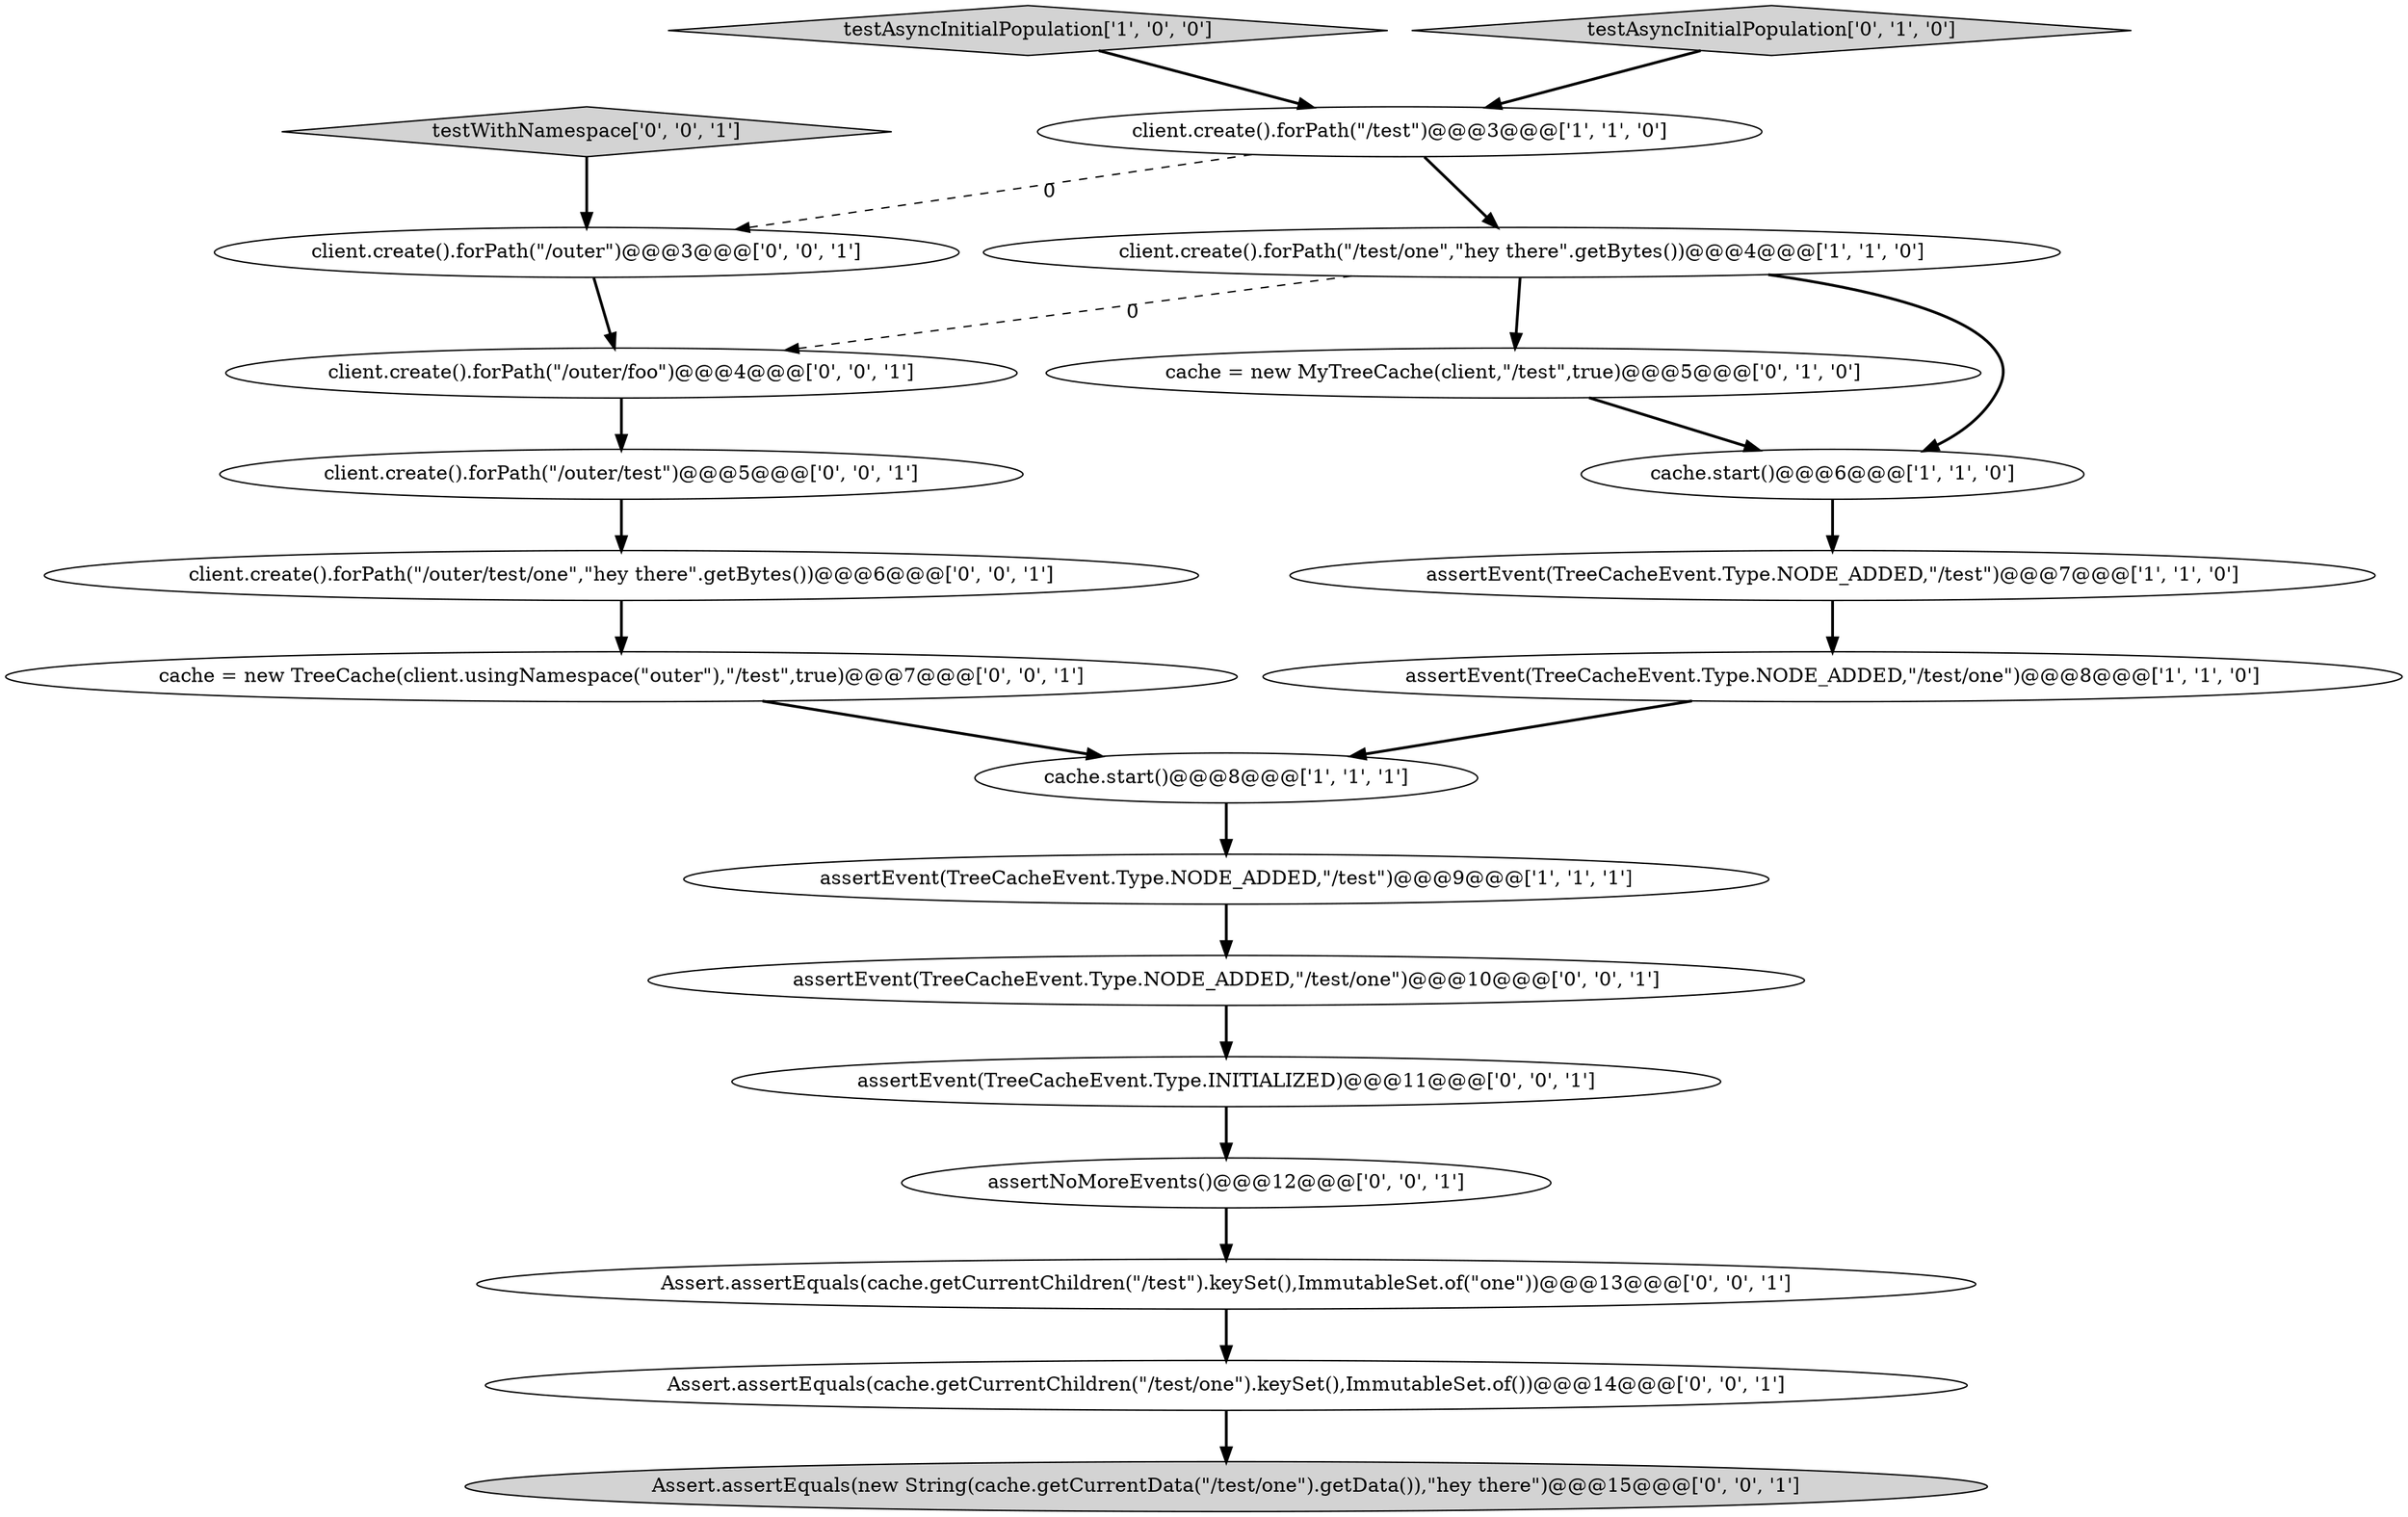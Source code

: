 digraph {
11 [style = filled, label = "testWithNamespace['0', '0', '1']", fillcolor = lightgray, shape = diamond image = "AAA0AAABBB3BBB"];
20 [style = filled, label = "client.create().forPath(\"/outer\")@@@3@@@['0', '0', '1']", fillcolor = white, shape = ellipse image = "AAA0AAABBB3BBB"];
14 [style = filled, label = "Assert.assertEquals(new String(cache.getCurrentData(\"/test/one\").getData()),\"hey there\")@@@15@@@['0', '0', '1']", fillcolor = lightgray, shape = ellipse image = "AAA0AAABBB3BBB"];
15 [style = filled, label = "client.create().forPath(\"/outer/test\")@@@5@@@['0', '0', '1']", fillcolor = white, shape = ellipse image = "AAA0AAABBB3BBB"];
10 [style = filled, label = "client.create().forPath(\"/outer/foo\")@@@4@@@['0', '0', '1']", fillcolor = white, shape = ellipse image = "AAA0AAABBB3BBB"];
12 [style = filled, label = "assertEvent(TreeCacheEvent.Type.INITIALIZED)@@@11@@@['0', '0', '1']", fillcolor = white, shape = ellipse image = "AAA0AAABBB3BBB"];
18 [style = filled, label = "assertEvent(TreeCacheEvent.Type.NODE_ADDED,\"/test/one\")@@@10@@@['0', '0', '1']", fillcolor = white, shape = ellipse image = "AAA0AAABBB3BBB"];
17 [style = filled, label = "Assert.assertEquals(cache.getCurrentChildren(\"/test/one\").keySet(),ImmutableSet.of())@@@14@@@['0', '0', '1']", fillcolor = white, shape = ellipse image = "AAA0AAABBB3BBB"];
19 [style = filled, label = "assertNoMoreEvents()@@@12@@@['0', '0', '1']", fillcolor = white, shape = ellipse image = "AAA0AAABBB3BBB"];
4 [style = filled, label = "client.create().forPath(\"/test\")@@@3@@@['1', '1', '0']", fillcolor = white, shape = ellipse image = "AAA0AAABBB1BBB"];
21 [style = filled, label = "client.create().forPath(\"/outer/test/one\",\"hey there\".getBytes())@@@6@@@['0', '0', '1']", fillcolor = white, shape = ellipse image = "AAA0AAABBB3BBB"];
9 [style = filled, label = "cache = new MyTreeCache(client,\"/test\",true)@@@5@@@['0', '1', '0']", fillcolor = white, shape = ellipse image = "AAA1AAABBB2BBB"];
7 [style = filled, label = "cache.start()@@@6@@@['1', '1', '0']", fillcolor = white, shape = ellipse image = "AAA0AAABBB1BBB"];
3 [style = filled, label = "assertEvent(TreeCacheEvent.Type.NODE_ADDED,\"/test\")@@@9@@@['1', '1', '1']", fillcolor = white, shape = ellipse image = "AAA0AAABBB1BBB"];
16 [style = filled, label = "cache = new TreeCache(client.usingNamespace(\"outer\"),\"/test\",true)@@@7@@@['0', '0', '1']", fillcolor = white, shape = ellipse image = "AAA0AAABBB3BBB"];
0 [style = filled, label = "assertEvent(TreeCacheEvent.Type.NODE_ADDED,\"/test/one\")@@@8@@@['1', '1', '0']", fillcolor = white, shape = ellipse image = "AAA0AAABBB1BBB"];
5 [style = filled, label = "testAsyncInitialPopulation['1', '0', '0']", fillcolor = lightgray, shape = diamond image = "AAA0AAABBB1BBB"];
1 [style = filled, label = "client.create().forPath(\"/test/one\",\"hey there\".getBytes())@@@4@@@['1', '1', '0']", fillcolor = white, shape = ellipse image = "AAA0AAABBB1BBB"];
13 [style = filled, label = "Assert.assertEquals(cache.getCurrentChildren(\"/test\").keySet(),ImmutableSet.of(\"one\"))@@@13@@@['0', '0', '1']", fillcolor = white, shape = ellipse image = "AAA0AAABBB3BBB"];
6 [style = filled, label = "cache.start()@@@8@@@['1', '1', '1']", fillcolor = white, shape = ellipse image = "AAA0AAABBB1BBB"];
2 [style = filled, label = "assertEvent(TreeCacheEvent.Type.NODE_ADDED,\"/test\")@@@7@@@['1', '1', '0']", fillcolor = white, shape = ellipse image = "AAA0AAABBB1BBB"];
8 [style = filled, label = "testAsyncInitialPopulation['0', '1', '0']", fillcolor = lightgray, shape = diamond image = "AAA0AAABBB2BBB"];
0->6 [style = bold, label=""];
1->9 [style = bold, label=""];
11->20 [style = bold, label=""];
20->10 [style = bold, label=""];
8->4 [style = bold, label=""];
13->17 [style = bold, label=""];
21->16 [style = bold, label=""];
15->21 [style = bold, label=""];
17->14 [style = bold, label=""];
3->18 [style = bold, label=""];
7->2 [style = bold, label=""];
5->4 [style = bold, label=""];
4->1 [style = bold, label=""];
19->13 [style = bold, label=""];
6->3 [style = bold, label=""];
12->19 [style = bold, label=""];
1->10 [style = dashed, label="0"];
16->6 [style = bold, label=""];
2->0 [style = bold, label=""];
10->15 [style = bold, label=""];
4->20 [style = dashed, label="0"];
18->12 [style = bold, label=""];
1->7 [style = bold, label=""];
9->7 [style = bold, label=""];
}

